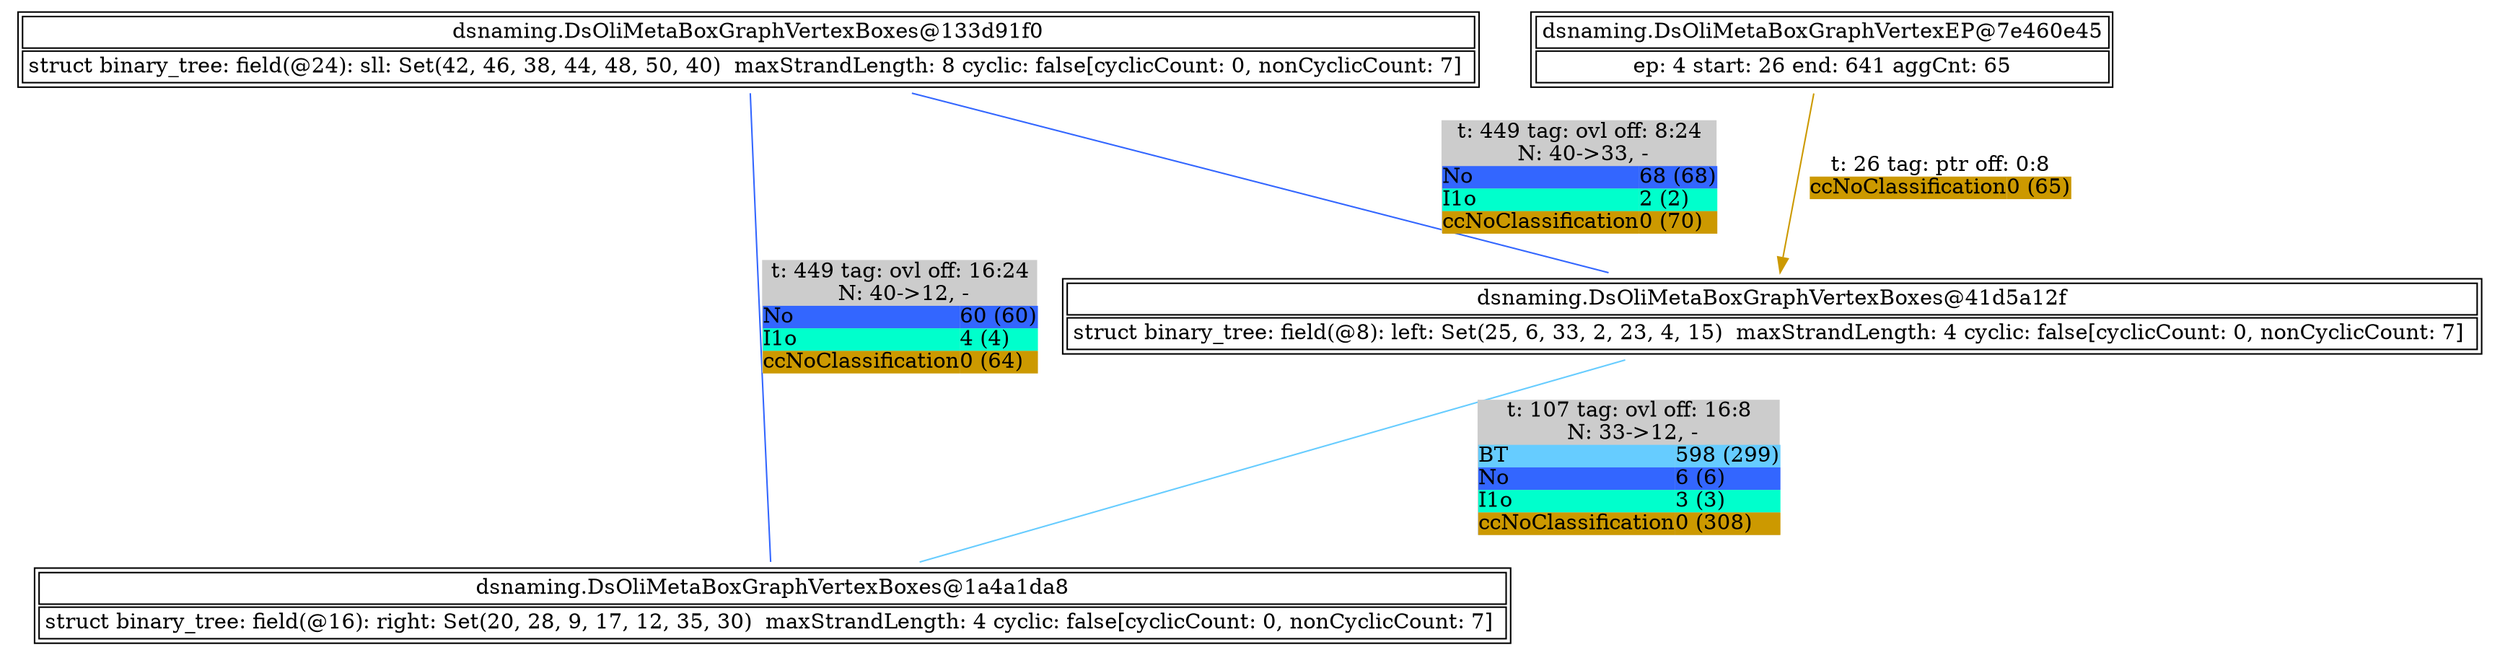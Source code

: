 digraph G {
	"dsnaming.DsOliMetaBoxGraphVertexBoxes@41d5a12f" -> "dsnaming.DsOliMetaBoxGraphVertexBoxes@1a4a1da8" [dir = none, label = <<TABLE BORDER="0" ALIGN="left" BGCOLOR="#CCCCCC" COLOR="black" CELLBORDER="0" CELLPADDING="0" CELLSPACING="0"><TR><TD COLSPAN="2">t: 107 tag: ovl off: 16:8</TD></TR><TR><TD COLSPAN="2"> N: 33-&gt;12, -</TD></TR><TR><TD ALIGN="left" BGCOLOR="#66CCFF">BT</TD><TD ALIGN="left" BGCOLOR="#66CCFF">598 (299)</TD></TR><TR><TD ALIGN="left" BGCOLOR="#3366FF">No</TD><TD ALIGN="left" BGCOLOR="#3366FF">6 (6)</TD></TR><TR><TD ALIGN="left" BGCOLOR="#00FFCC">I1o</TD><TD ALIGN="left" BGCOLOR="#00FFCC">3 (3)</TD></TR><TR><TD ALIGN="left" BGCOLOR="#CC9900">ccNoClassification</TD><TD ALIGN="left" BGCOLOR="#CC9900">0 (308)</TD></TR></TABLE>>, color = "#66CCFF"]
	"dsnaming.DsOliMetaBoxGraphVertexBoxes@133d91f0" -> "dsnaming.DsOliMetaBoxGraphVertexBoxes@1a4a1da8" [dir = none, label = <<TABLE BORDER="0" ALIGN="left" BGCOLOR="#CCCCCC" COLOR="black" CELLBORDER="0" CELLPADDING="0" CELLSPACING="0"><TR><TD COLSPAN="2">t: 449 tag: ovl off: 16:24</TD></TR><TR><TD COLSPAN="2"> N: 40-&gt;12, -</TD></TR><TR><TD ALIGN="left" BGCOLOR="#3366FF">No</TD><TD ALIGN="left" BGCOLOR="#3366FF">60 (60)</TD></TR><TR><TD ALIGN="left" BGCOLOR="#00FFCC">I1o</TD><TD ALIGN="left" BGCOLOR="#00FFCC">4 (4)</TD></TR><TR><TD ALIGN="left" BGCOLOR="#CC9900">ccNoClassification</TD><TD ALIGN="left" BGCOLOR="#CC9900">0 (64)</TD></TR></TABLE>>, color = "#3366FF"]
	"dsnaming.DsOliMetaBoxGraphVertexEP@7e460e45" -> "dsnaming.DsOliMetaBoxGraphVertexBoxes@41d5a12f" [color = "#CC9900", label = <<TABLE BORDER="0" ALIGN="left" COLOR="black" CELLBORDER="0"  CELLPADDING="0" CELLSPACING="0"><TR><TD COLSPAN="2">t: 26 tag: ptr off: 0:8</TD></TR><TR><TD ALIGN="left" BGCOLOR="#CC9900">ccNoClassification</TD><TD ALIGN="left" BGCOLOR="#CC9900">0 (65)</TD></TR></TABLE>>]
	"dsnaming.DsOliMetaBoxGraphVertexBoxes@133d91f0" -> "dsnaming.DsOliMetaBoxGraphVertexBoxes@41d5a12f" [dir = none, label = <<TABLE BORDER="0" ALIGN="left" BGCOLOR="#CCCCCC" COLOR="black" CELLBORDER="0" CELLPADDING="0" CELLSPACING="0"><TR><TD COLSPAN="2">t: 449 tag: ovl off: 8:24</TD></TR><TR><TD COLSPAN="2"> N: 40-&gt;33, -</TD></TR><TR><TD ALIGN="left" BGCOLOR="#3366FF">No</TD><TD ALIGN="left" BGCOLOR="#3366FF">68 (68)</TD></TR><TR><TD ALIGN="left" BGCOLOR="#00FFCC">I1o</TD><TD ALIGN="left" BGCOLOR="#00FFCC">2 (2)</TD></TR><TR><TD ALIGN="left" BGCOLOR="#CC9900">ccNoClassification</TD><TD ALIGN="left" BGCOLOR="#CC9900">0 (70)</TD></TR></TABLE>>, color = "#3366FF"]
	subgraph connected_vertices {
		rankdir = LR
		"dsnaming.DsOliMetaBoxGraphVertexEP@7e460e45"  [label = <<TABLE><TR><TD COLSPAN="2">dsnaming.DsOliMetaBoxGraphVertexEP@7e460e45</TD></TR><TR><TD COLSPAN="2">ep: 4 start: 26 end: 641 aggCnt: 65</TD></TR></TABLE>>, shape = none]
		"dsnaming.DsOliMetaBoxGraphVertexBoxes@41d5a12f"  [label = <<TABLE><TR><TD COLSPAN="2">dsnaming.DsOliMetaBoxGraphVertexBoxes@41d5a12f</TD></TR><TR><TD COLSPAN="2">struct binary_tree: field(@8): left: Set(25, 6, 33, 2, 23, 4, 15)  maxStrandLength: 4 cyclic: false[cyclicCount: 0, nonCyclicCount: 7] </TD></TR></TABLE>>, shape = none]
		"dsnaming.DsOliMetaBoxGraphVertexBoxes@133d91f0"  [label = <<TABLE><TR><TD COLSPAN="2">dsnaming.DsOliMetaBoxGraphVertexBoxes@133d91f0</TD></TR><TR><TD COLSPAN="2">struct binary_tree: field(@24): sll: Set(42, 46, 38, 44, 48, 50, 40)  maxStrandLength: 8 cyclic: false[cyclicCount: 0, nonCyclicCount: 7] </TD></TR></TABLE>>, shape = none]
		"dsnaming.DsOliMetaBoxGraphVertexBoxes@1a4a1da8"  [label = <<TABLE><TR><TD COLSPAN="2">dsnaming.DsOliMetaBoxGraphVertexBoxes@1a4a1da8</TD></TR><TR><TD COLSPAN="2">struct binary_tree: field(@16): right: Set(20, 28, 9, 17, 12, 35, 30)  maxStrandLength: 4 cyclic: false[cyclicCount: 0, nonCyclicCount: 7] </TD></TR></TABLE>>, shape = none]
	}
}